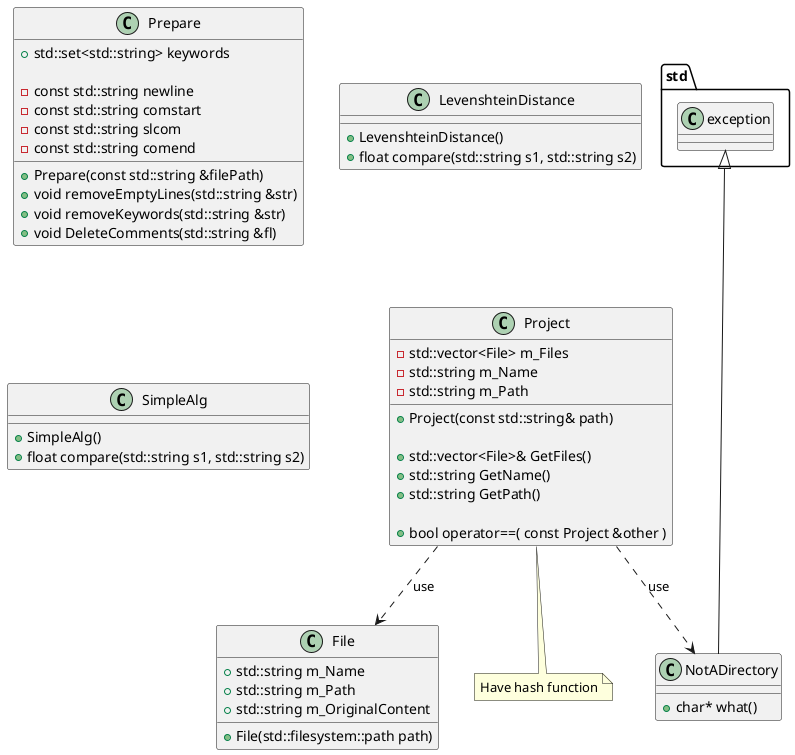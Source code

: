 @startuml

    
    
    namespace std{
        class exception
    }
    
    std.exception <|--- NotADirectory       
    
    Project ..> NotADirectory : use
    Project ..> File : use
    
    class NotADirectory {
        + char* what()
    }

    class Project {
        - std::vector<File> m_Files
        - std::string m_Name
        - std::string m_Path
        
        + Project(const std::string& path)
        
        + std::vector<File>& GetFiles()
        + std::string GetName()
        + std::string GetPath()
       
        + bool operator==( const Project &other )        
    }
    
    
    class File {
        + File(std::filesystem::path path)

        + std::string m_Name
        + std::string m_Path
        + std::string m_OriginalContent
    }
    
    class Prepare {
        + Prepare(const std::string &filePath)
        + void removeEmptyLines(std::string &str)
        + void removeKeywords(std::string &str)
        + std::set<std::string> keywords
        + void DeleteComments(std::string &fl)

        - const std::string newline
        - const std::string comstart
        - const std::string slcom
        - const std::string comend
    }
    
    class LevenshteinDistance
    {
        
        + LevenshteinDistance()
        + float compare(std::string s1, std::string s2)
    }
    
    class SimpleAlg
    {
        + SimpleAlg()
        + float compare(std::string s1, std::string s2)
    }
    
    note bottom of Project : Have hash function
    


@enduml